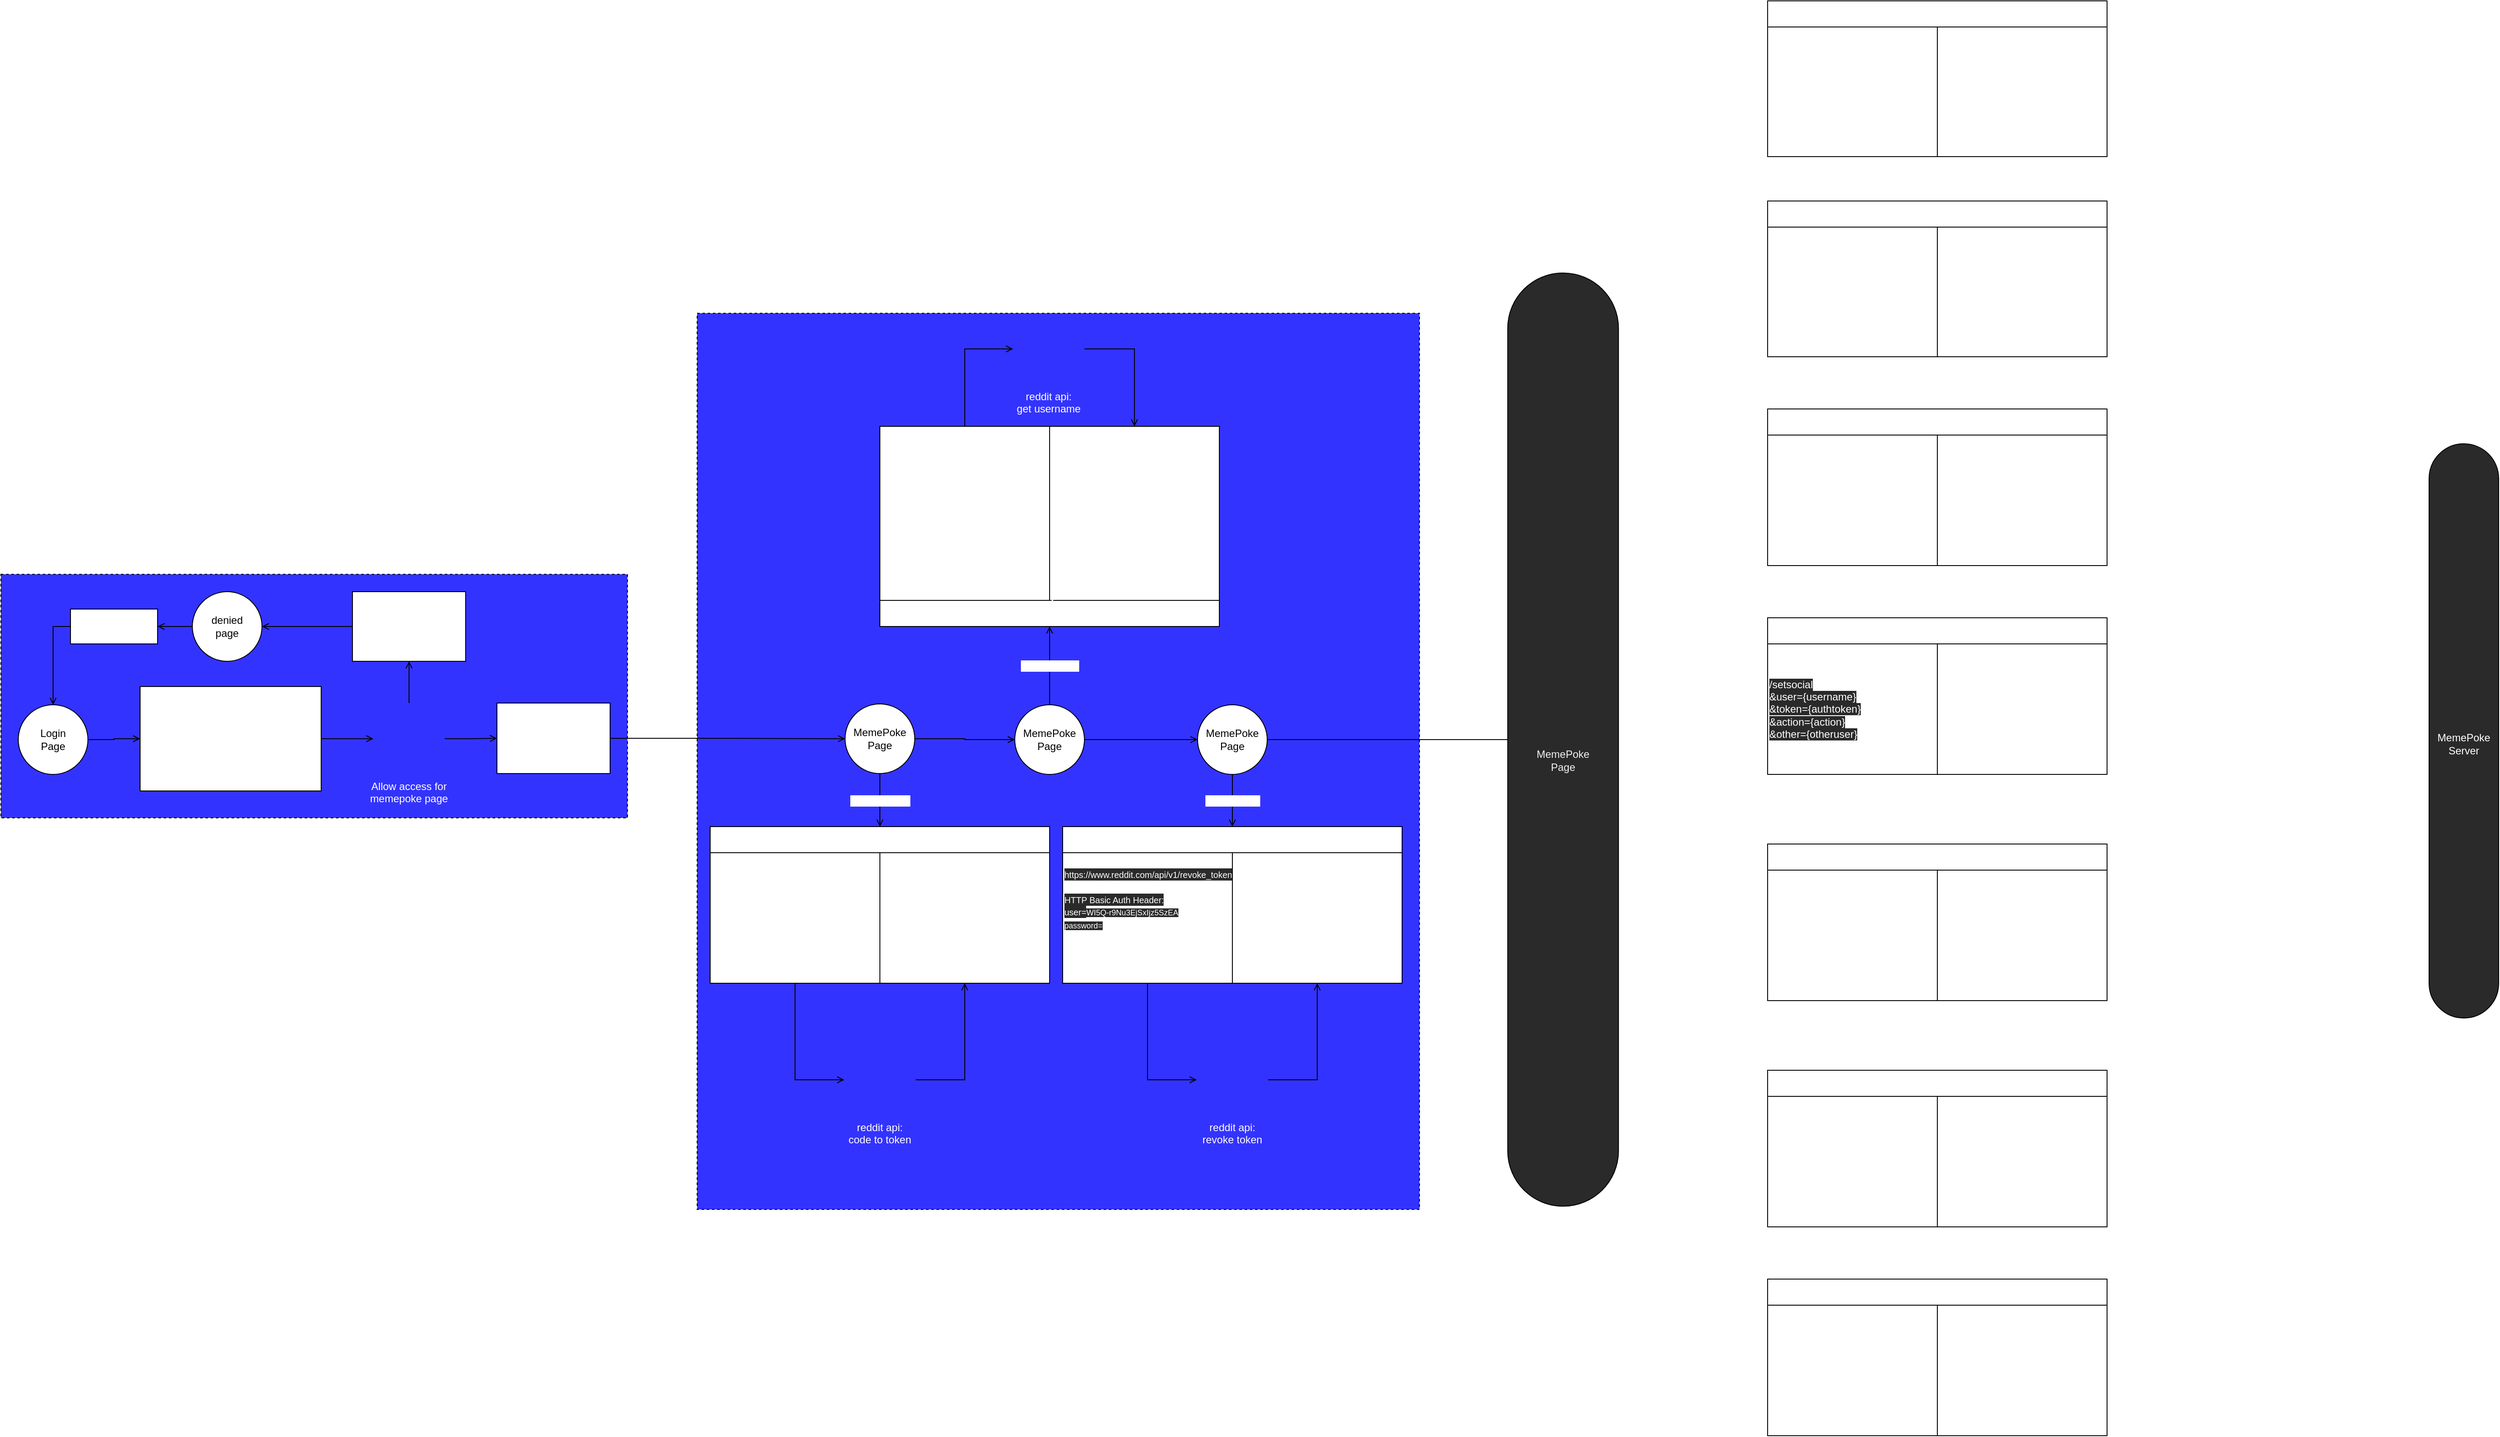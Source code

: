 <mxfile>
    <diagram id="ljYwNQDPt3FH-cLdp5G0" name="Page-1">
        <mxGraphModel dx="2695" dy="3210" grid="1" gridSize="10" guides="1" tooltips="1" connect="1" arrows="1" fold="1" page="1" pageScale="1" pageWidth="850" pageHeight="1100" math="0" shadow="0">
            <root>
                <mxCell id="0"/>
                <mxCell id="1" parent="0"/>
                <mxCell id="71" value="" style="rounded=0;whiteSpace=wrap;html=1;labelBackgroundColor=none;align=left;dashed=1;fillColor=#3333FF;" parent="1" vertex="1">
                    <mxGeometry x="-1670" y="-780" width="720" height="280" as="geometry"/>
                </mxCell>
                <mxCell id="70" value="" style="rounded=0;whiteSpace=wrap;html=1;labelBackgroundColor=none;align=left;dashed=1;fillColor=#3333FF;" parent="1" vertex="1">
                    <mxGeometry x="-870" y="-1080" width="830" height="1030" as="geometry"/>
                </mxCell>
                <mxCell id="29" style="edgeStyle=orthogonalEdgeStyle;rounded=0;orthogonalLoop=1;jettySize=auto;html=1;exitX=0.5;exitY=0;exitDx=0;exitDy=0;entryX=0.5;entryY=1;entryDx=0;entryDy=0;fontColor=#FFFFFF;endArrow=open;endFill=0;" parent="1" source="5" target="27" edge="1">
                    <mxGeometry relative="1" as="geometry"/>
                </mxCell>
                <mxCell id="30" style="edgeStyle=orthogonalEdgeStyle;rounded=0;orthogonalLoop=1;jettySize=auto;html=1;exitX=1;exitY=0.5;exitDx=0;exitDy=0;entryX=0;entryY=0.5;entryDx=0;entryDy=0;fontColor=#FFFFFF;endArrow=open;endFill=0;" parent="1" source="5" target="28" edge="1">
                    <mxGeometry relative="1" as="geometry"/>
                </mxCell>
                <mxCell id="5" value="Allow access for &#10;memepoke page" style="shape=image;verticalLabelPosition=bottom;labelBackgroundColor=none;verticalAlign=top;aspect=fixed;imageAspect=0;image=https://www.redditinc.com/assets/images/site/reddit-logo.png;fontColor=#FFFFFF;" parent="1" vertex="1">
                    <mxGeometry x="-1242" y="-632" width="82" height="82" as="geometry"/>
                </mxCell>
                <mxCell id="31" style="edgeStyle=orthogonalEdgeStyle;rounded=0;orthogonalLoop=1;jettySize=auto;html=1;exitX=1;exitY=0.5;exitDx=0;exitDy=0;entryX=0;entryY=0.5;entryDx=0;entryDy=0;fontColor=#FFFFFF;endArrow=open;endFill=0;" parent="1" source="6" target="24" edge="1">
                    <mxGeometry relative="1" as="geometry"/>
                </mxCell>
                <mxCell id="6" value="Login&lt;br&gt;Page" style="ellipse;whiteSpace=wrap;html=1;aspect=fixed;" parent="1" vertex="1">
                    <mxGeometry x="-1650" y="-630" width="80" height="80" as="geometry"/>
                </mxCell>
                <mxCell id="69" value="revoke token" style="edgeStyle=orthogonalEdgeStyle;rounded=0;orthogonalLoop=1;jettySize=auto;html=1;exitX=0.5;exitY=1;exitDx=0;exitDy=0;entryX=0.5;entryY=0;entryDx=0;entryDy=0;fontColor=#FFFFFF;startArrow=none;startFill=0;endArrow=open;endFill=0;" parent="1" source="7" target="67" edge="1">
                    <mxGeometry relative="1" as="geometry"/>
                </mxCell>
                <mxCell id="73" style="edgeStyle=orthogonalEdgeStyle;rounded=0;orthogonalLoop=1;jettySize=auto;html=1;exitX=1;exitY=0.5;exitDx=0;exitDy=0;entryX=0.5;entryY=0.5;entryDx=0;entryDy=-40;fontColor=#FFFFFF;startArrow=none;startFill=0;endArrow=open;endFill=0;entryPerimeter=0;" parent="1" source="7" target="75" edge="1">
                    <mxGeometry relative="1" as="geometry">
                        <mxPoint x="80" y="-590" as="targetPoint"/>
                    </mxGeometry>
                </mxCell>
                <mxCell id="7" value="MemePoke&lt;br&gt;Page" style="ellipse;whiteSpace=wrap;html=1;aspect=fixed;" parent="1" vertex="1">
                    <mxGeometry x="-295" y="-630" width="80" height="80" as="geometry"/>
                </mxCell>
                <mxCell id="49" style="edgeStyle=orthogonalEdgeStyle;rounded=0;orthogonalLoop=1;jettySize=auto;html=1;exitX=1;exitY=0.5;exitDx=0;exitDy=0;entryX=0.5;entryY=1;entryDx=0;entryDy=0;fontColor=#FFFFFF;startArrow=none;startFill=0;endArrow=open;endFill=0;" parent="1" source="10" target="45" edge="1">
                    <mxGeometry relative="1" as="geometry"/>
                </mxCell>
                <mxCell id="10" value="reddit api:&#10;code to token" style="shape=image;verticalLabelPosition=bottom;labelBackgroundColor=none;verticalAlign=top;aspect=fixed;imageAspect=0;image=https://www.redditinc.com/assets/images/site/reddit-logo.png;fontColor=#FFFFFF;" parent="1" vertex="1">
                    <mxGeometry x="-701" y="-240" width="82" height="82" as="geometry"/>
                </mxCell>
                <mxCell id="57" style="edgeStyle=orthogonalEdgeStyle;rounded=0;orthogonalLoop=1;jettySize=auto;html=1;exitX=1;exitY=0.5;exitDx=0;exitDy=0;fontColor=#FFFFFF;startArrow=none;startFill=0;endArrow=open;endFill=0;entryX=0.5;entryY=0;entryDx=0;entryDy=0;" parent="1" source="15" target="53" edge="1">
                    <mxGeometry relative="1" as="geometry"/>
                </mxCell>
                <mxCell id="15" value="reddit api:&#10;get username" style="shape=image;verticalLabelPosition=bottom;labelBackgroundColor=none;verticalAlign=top;aspect=fixed;imageAspect=0;image=https://www.redditinc.com/assets/images/site/reddit-logo.png;fontColor=#FFFFFF;" parent="1" vertex="1">
                    <mxGeometry x="-507" y="-1080" width="82" height="82" as="geometry"/>
                </mxCell>
                <mxCell id="48" value="get auth token" style="edgeStyle=orthogonalEdgeStyle;rounded=0;orthogonalLoop=1;jettySize=auto;html=1;exitX=0.5;exitY=1;exitDx=0;exitDy=0;entryX=0.5;entryY=0;entryDx=0;entryDy=0;fontColor=#FFFFFF;startArrow=none;startFill=0;endArrow=open;endFill=0;" parent="1" source="17" target="46" edge="1">
                    <mxGeometry relative="1" as="geometry"/>
                </mxCell>
                <mxCell id="55" style="edgeStyle=orthogonalEdgeStyle;rounded=0;orthogonalLoop=1;jettySize=auto;html=1;exitX=1;exitY=0.5;exitDx=0;exitDy=0;entryX=0;entryY=0.5;entryDx=0;entryDy=0;fontColor=#FFFFFF;startArrow=none;startFill=0;endArrow=open;endFill=0;" parent="1" source="17" target="43" edge="1">
                    <mxGeometry relative="1" as="geometry"/>
                </mxCell>
                <mxCell id="17" value="MemePoke&lt;br&gt;Page" style="ellipse;whiteSpace=wrap;html=1;aspect=fixed;" parent="1" vertex="1">
                    <mxGeometry x="-700" y="-631" width="80" height="80" as="geometry"/>
                </mxCell>
                <mxCell id="26" style="edgeStyle=orthogonalEdgeStyle;rounded=0;orthogonalLoop=1;jettySize=auto;html=1;exitX=1;exitY=0.5;exitDx=0;exitDy=0;entryX=0;entryY=0.5;entryDx=0;entryDy=0;fontColor=#FFFFFF;endArrow=open;endFill=0;" parent="1" source="24" target="5" edge="1">
                    <mxGeometry relative="1" as="geometry"/>
                </mxCell>
                <mxCell id="24" value="redirect URL:&lt;br&gt;&lt;font style=&quot;font-size: 9px&quot;&gt;https://www.reddit.com/api/v1/authorize?&lt;br&gt;client_id=WI5Q-r9Nu3EjSxIjz5SzEA&amp;amp;&lt;br&gt;response_type=code&amp;amp;&lt;br&gt;state=RANDOMSTRING&amp;amp;&lt;br&gt;redirect_uri=http://127.0.0.1:8080/memepoke&amp;amp;&lt;br&gt;duration=temporary&amp;amp;&lt;br&gt;scope=identity&lt;/font&gt;" style="rounded=0;whiteSpace=wrap;html=1;labelBackgroundColor=none;fontColor=#FFFFFF;align=center;" parent="1" vertex="1">
                    <mxGeometry x="-1510" y="-651" width="208" height="120" as="geometry"/>
                </mxCell>
                <mxCell id="39" style="edgeStyle=orthogonalEdgeStyle;rounded=0;orthogonalLoop=1;jettySize=auto;html=1;exitX=0;exitY=0.5;exitDx=0;exitDy=0;entryX=1;entryY=0.5;entryDx=0;entryDy=0;fontColor=#FFFFFF;startArrow=none;startFill=0;endArrow=open;endFill=0;" parent="1" source="27" target="38" edge="1">
                    <mxGeometry relative="1" as="geometry"/>
                </mxCell>
                <mxCell id="27" value="redirect URL:&lt;br&gt;&lt;font style=&quot;font-size: 9px&quot;&gt;/memepoke?&lt;/font&gt;&lt;div style=&quot;font-size: 9px&quot;&gt;&lt;font style=&quot;font-size: 9px&quot;&gt;state={}&amp;amp;&lt;/font&gt;&lt;/div&gt;&lt;div style=&quot;font-size: 9px&quot;&gt;&lt;font style=&quot;font-size: 9px&quot;&gt;error=access_denied&lt;/font&gt;&lt;/div&gt;&lt;div style=&quot;font-size: 9px&quot;&gt;&lt;font style=&quot;font-size: 9px&quot;&gt;#_&lt;/font&gt;&lt;/div&gt;" style="rounded=0;whiteSpace=wrap;html=1;labelBackgroundColor=none;fontColor=#FFFFFF;align=center;" parent="1" vertex="1">
                    <mxGeometry x="-1266" y="-760" width="130" height="80" as="geometry"/>
                </mxCell>
                <mxCell id="32" style="edgeStyle=orthogonalEdgeStyle;rounded=0;orthogonalLoop=1;jettySize=auto;html=1;exitX=1;exitY=0.5;exitDx=0;exitDy=0;entryX=0;entryY=0.5;entryDx=0;entryDy=0;fontColor=#FFFFFF;endArrow=open;endFill=0;" parent="1" source="28" target="17" edge="1">
                    <mxGeometry relative="1" as="geometry"/>
                </mxCell>
                <mxCell id="28" value="redirect URL:&lt;br&gt;&lt;font style=&quot;font-size: 9px&quot;&gt;&lt;font style=&quot;font-size: 9px&quot;&gt;/&lt;/font&gt;&lt;font style=&quot;font-size: 9px&quot;&gt;memepoke?&lt;/font&gt;&lt;/font&gt;&lt;div style=&quot;font-size: 9px&quot;&gt;&lt;font style=&quot;font-size: 9px&quot;&gt;state={}&amp;amp;&lt;/font&gt;&lt;/div&gt;&lt;div style=&quot;font-size: 9px&quot;&gt;&lt;font style=&quot;font-size: 9px&quot;&gt;code={}&lt;/font&gt;&lt;/div&gt;&lt;div style=&quot;font-size: 9px&quot;&gt;&lt;font style=&quot;font-size: 9px&quot;&gt;#_&lt;/font&gt;&lt;/div&gt;" style="rounded=0;whiteSpace=wrap;html=1;labelBackgroundColor=none;fontColor=#FFFFFF;align=center;" parent="1" vertex="1">
                    <mxGeometry x="-1100" y="-632" width="130" height="81" as="geometry"/>
                </mxCell>
                <mxCell id="40" style="edgeStyle=orthogonalEdgeStyle;rounded=0;orthogonalLoop=1;jettySize=auto;html=1;exitX=0;exitY=0.5;exitDx=0;exitDy=0;entryX=1;entryY=0.5;entryDx=0;entryDy=0;fontColor=#FFFFFF;startArrow=none;startFill=0;endArrow=open;endFill=0;" parent="1" source="38" target="41" edge="1">
                    <mxGeometry relative="1" as="geometry"/>
                </mxCell>
                <mxCell id="38" value="denied&lt;br&gt;page" style="ellipse;whiteSpace=wrap;html=1;aspect=fixed;" parent="1" vertex="1">
                    <mxGeometry x="-1450" y="-760" width="80" height="80" as="geometry"/>
                </mxCell>
                <mxCell id="42" style="edgeStyle=orthogonalEdgeStyle;rounded=0;orthogonalLoop=1;jettySize=auto;html=1;exitX=0;exitY=0.5;exitDx=0;exitDy=0;entryX=0.5;entryY=0;entryDx=0;entryDy=0;fontColor=#FFFFFF;startArrow=none;startFill=0;endArrow=open;endFill=0;" parent="1" source="41" target="6" edge="1">
                    <mxGeometry relative="1" as="geometry"/>
                </mxCell>
                <mxCell id="41" value="HYPERLINK" style="rounded=0;whiteSpace=wrap;html=1;labelBackgroundColor=none;fontColor=#FFFFFF;align=center;" parent="1" vertex="1">
                    <mxGeometry x="-1590" y="-740" width="100" height="40" as="geometry"/>
                </mxCell>
                <mxCell id="60" value="get username" style="edgeStyle=orthogonalEdgeStyle;rounded=0;orthogonalLoop=1;jettySize=auto;html=1;exitX=0.5;exitY=0;exitDx=0;exitDy=0;entryX=0.5;entryY=1;entryDx=0;entryDy=0;fontColor=#FFFFFF;startArrow=none;startFill=0;endArrow=open;endFill=0;" parent="1" source="43" target="54" edge="1">
                    <mxGeometry relative="1" as="geometry"/>
                </mxCell>
                <mxCell id="61" style="edgeStyle=orthogonalEdgeStyle;rounded=0;orthogonalLoop=1;jettySize=auto;html=1;exitX=1;exitY=0.5;exitDx=0;exitDy=0;entryX=0;entryY=0.5;entryDx=0;entryDy=0;fontColor=#FFFFFF;startArrow=none;startFill=0;endArrow=open;endFill=0;" parent="1" source="43" target="7" edge="1">
                    <mxGeometry relative="1" as="geometry"/>
                </mxCell>
                <mxCell id="43" value="MemePoke&lt;br&gt;Page" style="ellipse;whiteSpace=wrap;html=1;aspect=fixed;" parent="1" vertex="1">
                    <mxGeometry x="-505" y="-630" width="80" height="80" as="geometry"/>
                </mxCell>
                <mxCell id="47" value="" style="group" parent="1" vertex="1" connectable="0">
                    <mxGeometry x="-855" y="-490" width="390" height="180" as="geometry"/>
                </mxCell>
                <mxCell id="44" value="&lt;span style=&quot;font-size: 9px&quot;&gt;https://www.reddit.com/api/v1/access_token&lt;br&gt;&lt;br&gt;HTTP Basic Auth Header: &lt;br&gt;user=&lt;/span&gt;&lt;span style=&quot;font-size: 9px&quot;&gt;WI5Q-r9Nu3EjSxIjz5SzEA&lt;br&gt;password=&lt;br&gt;&lt;br&gt;&lt;/span&gt;&lt;span style=&quot;font-size: 9px&quot;&gt;Body:&lt;br&gt;&lt;/span&gt;&lt;span style=&quot;font-size: 9px&quot;&gt;grant_type=authorization_code&lt;/span&gt;&lt;br style=&quot;font-size: 9px&quot;&gt;&lt;span style=&quot;font-size: 9px&quot;&gt;code={code}&lt;/span&gt;&lt;br style=&quot;font-size: 9px&quot;&gt;&lt;span style=&quot;font-size: 9px&quot;&gt;redirect_uri={redirect URL}&lt;/span&gt;&lt;span style=&quot;font-size: 9px&quot;&gt;&lt;br&gt;&lt;/span&gt;" style="rounded=0;whiteSpace=wrap;html=1;labelBackgroundColor=none;fontColor=#FFFFFF;align=left;" parent="47" vertex="1">
                    <mxGeometry y="30" width="195" height="150" as="geometry"/>
                </mxCell>
                <mxCell id="45" value="&lt;font style=&quot;font-size: 9px&quot;&gt;{&lt;br&gt;&amp;nbsp; &amp;nbsp; &quot;access_token&quot;: Your access token,&lt;br&gt;&amp;nbsp; &amp;nbsp; &quot;token_type&quot;: &quot;bearer&quot;,&lt;br&gt;&amp;nbsp; &amp;nbsp; &quot;expires_in&quot;: Unix Epoch Seconds,&lt;br&gt;&amp;nbsp; &amp;nbsp; &quot;scope&quot;: A scope string,&lt;br&gt;&amp;nbsp; &amp;nbsp; &quot;refresh_token&quot;: Your refresh token&lt;br&gt;}&lt;/font&gt;" style="rounded=0;whiteSpace=wrap;html=1;labelBackgroundColor=none;fontColor=#FFFFFF;align=left;" parent="47" vertex="1">
                    <mxGeometry x="195" y="30" width="195" height="150" as="geometry"/>
                </mxCell>
                <mxCell id="46" value="POST" style="rounded=0;whiteSpace=wrap;html=1;labelBackgroundColor=none;fontColor=#FFFFFF;align=center;" parent="47" vertex="1">
                    <mxGeometry width="390" height="30" as="geometry"/>
                </mxCell>
                <mxCell id="50" style="edgeStyle=orthogonalEdgeStyle;rounded=0;orthogonalLoop=1;jettySize=auto;html=1;exitX=0.5;exitY=1;exitDx=0;exitDy=0;entryX=0;entryY=0.5;entryDx=0;entryDy=0;fontColor=#FFFFFF;startArrow=none;startFill=0;endArrow=open;endFill=0;" parent="1" source="44" target="10" edge="1">
                    <mxGeometry relative="1" as="geometry"/>
                </mxCell>
                <mxCell id="56" style="edgeStyle=orthogonalEdgeStyle;rounded=0;orthogonalLoop=1;jettySize=auto;html=1;entryX=0;entryY=0.5;entryDx=0;entryDy=0;fontColor=#FFFFFF;startArrow=none;startFill=0;endArrow=open;endFill=0;exitX=0.5;exitY=0;exitDx=0;exitDy=0;" parent="1" source="52" target="15" edge="1">
                    <mxGeometry relative="1" as="geometry"/>
                </mxCell>
                <mxCell id="62" style="edgeStyle=orthogonalEdgeStyle;rounded=0;orthogonalLoop=1;jettySize=auto;html=1;exitX=1;exitY=0.5;exitDx=0;exitDy=0;entryX=0.5;entryY=1;entryDx=0;entryDy=0;fontColor=#FFFFFF;startArrow=none;startFill=0;endArrow=open;endFill=0;" parent="1" source="63" target="66" edge="1">
                    <mxGeometry relative="1" as="geometry"/>
                </mxCell>
                <mxCell id="63" value="reddit api:&#10;revoke token" style="shape=image;verticalLabelPosition=bottom;labelBackgroundColor=none;verticalAlign=top;aspect=fixed;imageAspect=0;image=https://www.redditinc.com/assets/images/site/reddit-logo.png;fontColor=#FFFFFF;" parent="1" vertex="1">
                    <mxGeometry x="-296" y="-240" width="82" height="82" as="geometry"/>
                </mxCell>
                <mxCell id="64" value="" style="group" parent="1" vertex="1" connectable="0">
                    <mxGeometry x="-450" y="-490" width="390" height="180" as="geometry"/>
                </mxCell>
                <mxCell id="65" value="&lt;span style=&quot;text-align: left ; text-indent: 0px ; background-color: rgb(42 , 42 , 42)&quot;&gt;&lt;font face=&quot;helvetica&quot; size=&quot;1&quot;&gt;https://www.reddit.com/api/v1/revoke_token&lt;/font&gt;&lt;br&gt;&lt;br&gt;&lt;font face=&quot;helvetica&quot; size=&quot;1&quot;&gt;HTTP Basic Auth Header:&lt;/font&gt;&lt;br&gt;&lt;font face=&quot;helvetica&quot; size=&quot;1&quot;&gt;user=&lt;/font&gt;&lt;/span&gt;&lt;span style=&quot;color: rgb(255 , 255 , 255) ; font-family: &amp;#34;helvetica&amp;#34; ; font-style: normal ; font-weight: 400 ; letter-spacing: normal ; text-align: left ; text-indent: 0px ; text-transform: none ; word-spacing: 0px ; background-color: rgb(42 , 42 , 42) ; font-size: 9px&quot;&gt;WI5Q-r9Nu3EjSxIjz5SzEA&lt;br&gt;password=&lt;br&gt;&lt;br&gt;&lt;/span&gt;&lt;div&gt;&lt;font face=&quot;helvetica&quot; size=&quot;1&quot;&gt;token=TOKEN&lt;/font&gt;&lt;/div&gt;&lt;div&gt;&lt;font face=&quot;helvetica&quot; size=&quot;1&quot;&gt;token_type_hint=TOKEN_TYPE&lt;/font&gt;&lt;/div&gt;" style="rounded=0;whiteSpace=wrap;html=1;labelBackgroundColor=none;fontColor=#FFFFFF;align=left;" parent="64" vertex="1">
                    <mxGeometry y="30" width="195" height="150" as="geometry"/>
                </mxCell>
                <mxCell id="66" value="" style="rounded=0;whiteSpace=wrap;html=1;labelBackgroundColor=none;fontColor=#FFFFFF;align=left;" parent="64" vertex="1">
                    <mxGeometry x="195" y="30" width="195" height="150" as="geometry"/>
                </mxCell>
                <mxCell id="67" value="POST" style="rounded=0;whiteSpace=wrap;html=1;labelBackgroundColor=none;fontColor=#FFFFFF;align=center;" parent="64" vertex="1">
                    <mxGeometry width="390" height="30" as="geometry"/>
                </mxCell>
                <mxCell id="68" style="edgeStyle=orthogonalEdgeStyle;rounded=0;orthogonalLoop=1;jettySize=auto;html=1;exitX=0.5;exitY=1;exitDx=0;exitDy=0;entryX=0;entryY=0.5;entryDx=0;entryDy=0;fontColor=#FFFFFF;startArrow=none;startFill=0;endArrow=open;endFill=0;" parent="1" source="65" target="63" edge="1">
                    <mxGeometry relative="1" as="geometry"/>
                </mxCell>
                <mxCell id="78" value="" style="group" parent="1" vertex="1" connectable="0">
                    <mxGeometry x="60" y="-1115" width="130" height="1050" as="geometry"/>
                </mxCell>
                <mxCell id="75" value="" style="html=1;dashed=0;whitespace=wrap;shape=mxgraph.dfd.start;labelBackgroundColor=none;fontColor=#FFFFFF;fillColor=#2a2a2a;align=left;rotation=-90;textDirection=ltr;" parent="78" vertex="1">
                    <mxGeometry x="-471.25" y="461.364" width="1072.5" height="127.273" as="geometry"/>
                </mxCell>
                <mxCell id="76" value="&#10;&#10;&lt;span style=&quot;color: rgb(240, 240, 240); font-family: helvetica; font-size: 12px; font-style: normal; font-weight: 400; letter-spacing: normal; text-align: center; text-indent: 0px; text-transform: none; word-spacing: 0px; background-color: rgb(42, 42, 42); display: inline; float: none;&quot;&gt;MemePoke&lt;/span&gt;&lt;br style=&quot;color: rgb(240, 240, 240); font-family: helvetica; font-size: 12px; font-style: normal; font-weight: 400; letter-spacing: normal; text-align: center; text-indent: 0px; text-transform: none; word-spacing: 0px; background-color: rgb(42, 42, 42);&quot;&gt;&lt;span style=&quot;color: rgb(240, 240, 240); font-family: helvetica; font-size: 12px; font-style: normal; font-weight: 400; letter-spacing: normal; text-align: center; text-indent: 0px; text-transform: none; word-spacing: 0px; background-color: rgb(42, 42, 42); display: inline; float: none;&quot;&gt;Page&lt;/span&gt;&#10;&#10;" style="text;html=1;strokeColor=none;fillColor=none;align=center;verticalAlign=middle;whiteSpace=wrap;rounded=0;labelBackgroundColor=none;fontColor=#FFFFFF;" parent="78" vertex="1">
                    <mxGeometry x="16.25" y="509.091" width="97.5" height="79.545" as="geometry"/>
                </mxCell>
                <mxCell id="79" value="" style="group" parent="1" vertex="1" connectable="0">
                    <mxGeometry x="1120" y="-930" width="80" height="660" as="geometry"/>
                </mxCell>
                <mxCell id="80" value="" style="html=1;dashed=0;whitespace=wrap;shape=mxgraph.dfd.start;labelBackgroundColor=none;fontColor=#FFFFFF;fillColor=#2a2a2a;align=left;rotation=-90;textDirection=ltr;" parent="79" vertex="1">
                    <mxGeometry x="-290" y="290" width="660" height="80" as="geometry"/>
                </mxCell>
                <mxCell id="81" value="MemePoke&lt;br&gt;Server" style="text;html=1;strokeColor=none;fillColor=none;align=center;verticalAlign=middle;whiteSpace=wrap;rounded=0;labelBackgroundColor=none;fontColor=#FFFFFF;" parent="79" vertex="1">
                    <mxGeometry x="10" y="320" width="60" height="50" as="geometry"/>
                </mxCell>
                <mxCell id="54" value="GET" style="rounded=0;whiteSpace=wrap;html=1;labelBackgroundColor=none;fontColor=#FFFFFF;align=center;" parent="1" vertex="1">
                    <mxGeometry x="-660" y="-750" width="390" height="30" as="geometry"/>
                </mxCell>
                <mxCell id="52" value="&lt;font size=&quot;1&quot;&gt;https://oauth.reddit.com/api/v1/me&lt;br&gt;&lt;br&gt;header:&lt;br&gt;Authorization: bearer {auth_token}&lt;br&gt;User_agent: &quot;MemePoke by ...&quot;&lt;br&gt;&lt;br&gt;&lt;/font&gt;" style="rounded=0;whiteSpace=wrap;html=1;labelBackgroundColor=none;fontColor=#FFFFFF;align=left;" parent="1" vertex="1">
                    <mxGeometry x="-660" y="-950" width="195" height="200" as="geometry"/>
                </mxCell>
                <mxCell id="53" value="&lt;div&gt;{&lt;/div&gt;&lt;div&gt;&amp;nbsp; &amp;nbsp; &quot;comment_karma&quot;: 0,&amp;nbsp;&lt;/div&gt;&lt;div&gt;&amp;nbsp; &amp;nbsp; &quot;created&quot;: 1389649907.0,&amp;nbsp;&lt;/div&gt;&lt;div&gt;&amp;nbsp; &amp;nbsp; &quot;created_utc&quot;: 1389649907.0,&amp;nbsp;&lt;/div&gt;&lt;div&gt;&amp;nbsp; &amp;nbsp; &quot;has_mail&quot;: false,&amp;nbsp;&lt;/div&gt;&lt;div&gt;&amp;nbsp; &amp;nbsp; &quot;has_mod_mail&quot;: false,&amp;nbsp;&lt;/div&gt;&lt;div&gt;&amp;nbsp; &amp;nbsp; &quot;has_verified_email&quot;: null,&amp;nbsp;&lt;/div&gt;&lt;div&gt;&amp;nbsp; &amp;nbsp; &quot;id&quot;: &quot;1&quot;,&amp;nbsp;&lt;/div&gt;&lt;div&gt;&amp;nbsp; &amp;nbsp; &quot;is_gold&quot;: false,&amp;nbsp;&lt;/div&gt;&lt;div&gt;&amp;nbsp; &amp;nbsp; &quot;is_mod&quot;: true,&amp;nbsp;&lt;/div&gt;&lt;div&gt;&amp;nbsp; &amp;nbsp; &quot;link_karma&quot;: 1,&amp;nbsp;&lt;/div&gt;&lt;div&gt;&amp;nbsp; &amp;nbsp; &quot;name&quot;: &quot;reddit_bot&quot;,&amp;nbsp;&lt;/div&gt;&lt;div&gt;&amp;nbsp; &amp;nbsp; &quot;over_18&quot;: true&lt;/div&gt;&lt;div&gt;}&lt;/div&gt;" style="rounded=0;whiteSpace=wrap;html=1;labelBackgroundColor=none;fontColor=#FFFFFF;align=left;" parent="1" vertex="1">
                    <mxGeometry x="-465" y="-950" width="195" height="200" as="geometry"/>
                </mxCell>
                <mxCell id="82" value="" style="group" parent="1" vertex="1" connectable="0">
                    <mxGeometry x="360" y="-1210" width="390" height="180" as="geometry"/>
                </mxCell>
                <mxCell id="83" value="/loginuser&lt;br&gt;&amp;amp;user={username}&lt;br&gt;&amp;amp;token={authtoken}" style="rounded=0;whiteSpace=wrap;html=1;labelBackgroundColor=none;fontColor=#FFFFFF;align=left;" parent="82" vertex="1">
                    <mxGeometry y="30" width="195" height="150" as="geometry"/>
                </mxCell>
                <mxCell id="84" value="{&lt;br&gt;description: String&lt;br&gt;}" style="rounded=0;whiteSpace=wrap;html=1;labelBackgroundColor=none;fontColor=#FFFFFF;align=left;" parent="82" vertex="1">
                    <mxGeometry x="195" y="30" width="195" height="150" as="geometry"/>
                </mxCell>
                <mxCell id="85" value="Get User: GET" style="rounded=0;whiteSpace=wrap;html=1;labelBackgroundColor=none;fontColor=#FFFFFF;align=center;" parent="82" vertex="1">
                    <mxGeometry y="1" width="390" height="30" as="geometry"/>
                </mxCell>
                <mxCell id="86" value="" style="group" parent="1" vertex="1" connectable="0">
                    <mxGeometry x="360" y="-970" width="390" height="180" as="geometry"/>
                </mxCell>
                <mxCell id="87" value="&lt;span&gt;/getsocial&lt;br&gt;&amp;amp;user={username}&lt;br&gt;&amp;amp;token={authtoken}&lt;/span&gt;" style="rounded=0;whiteSpace=wrap;html=1;labelBackgroundColor=none;fontColor=#FFFFFF;align=left;" parent="86" vertex="1">
                    <mxGeometry y="30" width="195" height="150" as="geometry"/>
                </mxCell>
                <mxCell id="88" value="{&lt;br&gt;requests: vec![Users]&lt;br&gt;requested: vec![Users]&lt;br&gt;friends: vec![Users]&lt;br&gt;}" style="rounded=0;whiteSpace=wrap;html=1;labelBackgroundColor=none;fontColor=#FFFFFF;align=left;" parent="86" vertex="1">
                    <mxGeometry x="195" y="30" width="195" height="150" as="geometry"/>
                </mxCell>
                <mxCell id="89" value="Get Social: GET" style="rounded=0;whiteSpace=wrap;html=1;labelBackgroundColor=none;fontColor=#FFFFFF;align=center;" parent="86" vertex="1">
                    <mxGeometry width="390" height="30" as="geometry"/>
                </mxCell>
                <mxCell id="90" value="" style="group" parent="1" vertex="1" connectable="0">
                    <mxGeometry x="360" y="-470" width="390" height="180" as="geometry"/>
                </mxCell>
                <mxCell id="91" value="/getmatch&lt;br&gt;&amp;amp;user={username}&lt;br&gt;&amp;amp;token={authtoken}" style="rounded=0;whiteSpace=wrap;html=1;labelBackgroundColor=none;fontColor=#FFFFFF;align=left;" parent="90" vertex="1">
                    <mxGeometry y="30" width="195" height="150" as="geometry"/>
                </mxCell>
                <mxCell id="92" value="Ok" style="rounded=0;whiteSpace=wrap;html=1;labelBackgroundColor=none;fontColor=#FFFFFF;align=left;" parent="90" vertex="1">
                    <mxGeometry x="195" y="30" width="195" height="150" as="geometry"/>
                </mxCell>
                <mxCell id="93" value="Get Match: GET" style="rounded=0;whiteSpace=wrap;html=1;labelBackgroundColor=none;fontColor=#FFFFFF;align=center;" parent="90" vertex="1">
                    <mxGeometry width="390" height="30" as="geometry"/>
                </mxCell>
                <mxCell id="94" value="" style="group" parent="1" vertex="1" connectable="0">
                    <mxGeometry x="360" y="-210" width="390" height="180" as="geometry"/>
                </mxCell>
                <mxCell id="95" value="&lt;span&gt;\getmeme&lt;br&gt;&amp;amp;user={username}&lt;br&gt;&amp;amp;token={authtoken}&lt;br&gt;&lt;/span&gt;" style="rounded=0;whiteSpace=wrap;html=1;labelBackgroundColor=none;fontColor=#FFFFFF;align=left;" parent="94" vertex="1">
                    <mxGeometry y="30" width="195" height="150" as="geometry"/>
                </mxCell>
                <mxCell id="96" value="&lt;br&gt;{id: u64,&lt;br&gt;post_url : String&lt;br&gt;image_url : String&lt;br&gt;}" style="rounded=0;whiteSpace=wrap;html=1;labelBackgroundColor=none;fontColor=#FFFFFF;align=left;" parent="94" vertex="1">
                    <mxGeometry x="195" y="30" width="195" height="150" as="geometry"/>
                </mxCell>
                <mxCell id="97" value="Get Meme: GET" style="rounded=0;whiteSpace=wrap;html=1;labelBackgroundColor=none;fontColor=#FFFFFF;align=center;" parent="94" vertex="1">
                    <mxGeometry width="390" height="30" as="geometry"/>
                </mxCell>
                <mxCell id="98" value="" style="group" parent="1" vertex="1" connectable="0">
                    <mxGeometry x="360" y="30" width="390" height="180" as="geometry"/>
                </mxCell>
                <mxCell id="99" value="\reactmeme&lt;br&gt;&amp;amp;user={username}&lt;br&gt;&amp;amp;token={authtoken}&lt;br&gt;&amp;amp;meme={memeid}&lt;br&gt;&amp;amp;react={reaction}" style="rounded=0;whiteSpace=wrap;html=1;labelBackgroundColor=none;fontColor=#FFFFFF;align=left;" parent="98" vertex="1">
                    <mxGeometry y="30" width="195" height="150" as="geometry"/>
                </mxCell>
                <mxCell id="100" value="Ok" style="rounded=0;whiteSpace=wrap;html=1;labelBackgroundColor=none;fontColor=#FFFFFF;align=left;" parent="98" vertex="1">
                    <mxGeometry x="195" y="30" width="195" height="150" as="geometry"/>
                </mxCell>
                <mxCell id="101" value="React Meme: POST" style="rounded=0;whiteSpace=wrap;html=1;labelBackgroundColor=none;fontColor=#FFFFFF;align=center;" parent="98" vertex="1">
                    <mxGeometry width="390" height="30" as="geometry"/>
                </mxCell>
                <mxCell id="102" value="" style="group" parent="1" vertex="1" connectable="0">
                    <mxGeometry x="360" y="-730" width="390" height="180" as="geometry"/>
                </mxCell>
                <mxCell id="103" value="&lt;span style=&quot;color: rgb(255 , 255 , 255) ; font-family: &amp;#34;helvetica&amp;#34; ; font-size: 12px ; font-style: normal ; font-weight: 400 ; letter-spacing: normal ; text-align: left ; text-indent: 0px ; text-transform: none ; word-spacing: 0px ; background-color: rgb(42 , 42 , 42) ; display: inline ; float: none&quot;&gt;/setsocial&lt;br&gt;&amp;amp;user={username}&lt;br&gt;&amp;amp;token={authtoken}&lt;br&gt;&amp;amp;action={action}&lt;br&gt;&amp;amp;other={otheruser}&lt;/span&gt;" style="rounded=0;whiteSpace=wrap;html=1;labelBackgroundColor=none;fontColor=#FFFFFF;align=left;" parent="102" vertex="1">
                    <mxGeometry y="30" width="195" height="150" as="geometry"/>
                </mxCell>
                <mxCell id="104" value="Ok" style="rounded=0;whiteSpace=wrap;html=1;labelBackgroundColor=none;fontColor=#FFFFFF;align=left;" parent="102" vertex="1">
                    <mxGeometry x="195" y="30" width="195" height="150" as="geometry"/>
                </mxCell>
                <mxCell id="105" value="Set Social: GET" style="rounded=0;whiteSpace=wrap;html=1;labelBackgroundColor=none;fontColor=#FFFFFF;align=center;" parent="102" vertex="1">
                    <mxGeometry width="390" height="30" as="geometry"/>
                </mxCell>
                <mxCell id="106" value="" style="group" parent="1" vertex="1" connectable="0">
                    <mxGeometry x="360" y="-1440" width="390" height="180" as="geometry"/>
                </mxCell>
                <mxCell id="107" value="/updatedescr&lt;br&gt;&amp;amp;user={username}&lt;br&gt;&amp;amp;token={authtoken}&lt;br&gt;&amp;amp;descr={description}" style="rounded=0;whiteSpace=wrap;html=1;labelBackgroundColor=none;fontColor=#FFFFFF;align=left;" parent="106" vertex="1">
                    <mxGeometry y="30" width="195" height="150" as="geometry"/>
                </mxCell>
                <mxCell id="108" value="Ok" style="rounded=0;whiteSpace=wrap;html=1;labelBackgroundColor=none;fontColor=#FFFFFF;align=left;" parent="106" vertex="1">
                    <mxGeometry x="195" y="30" width="195" height="150" as="geometry"/>
                </mxCell>
                <mxCell id="109" value="Update Description: GET" style="rounded=0;whiteSpace=wrap;html=1;labelBackgroundColor=none;fontColor=#FFFFFF;align=center;" parent="106" vertex="1">
                    <mxGeometry y="1" width="390" height="30" as="geometry"/>
                </mxCell>
            </root>
        </mxGraphModel>
    </diagram>
</mxfile>